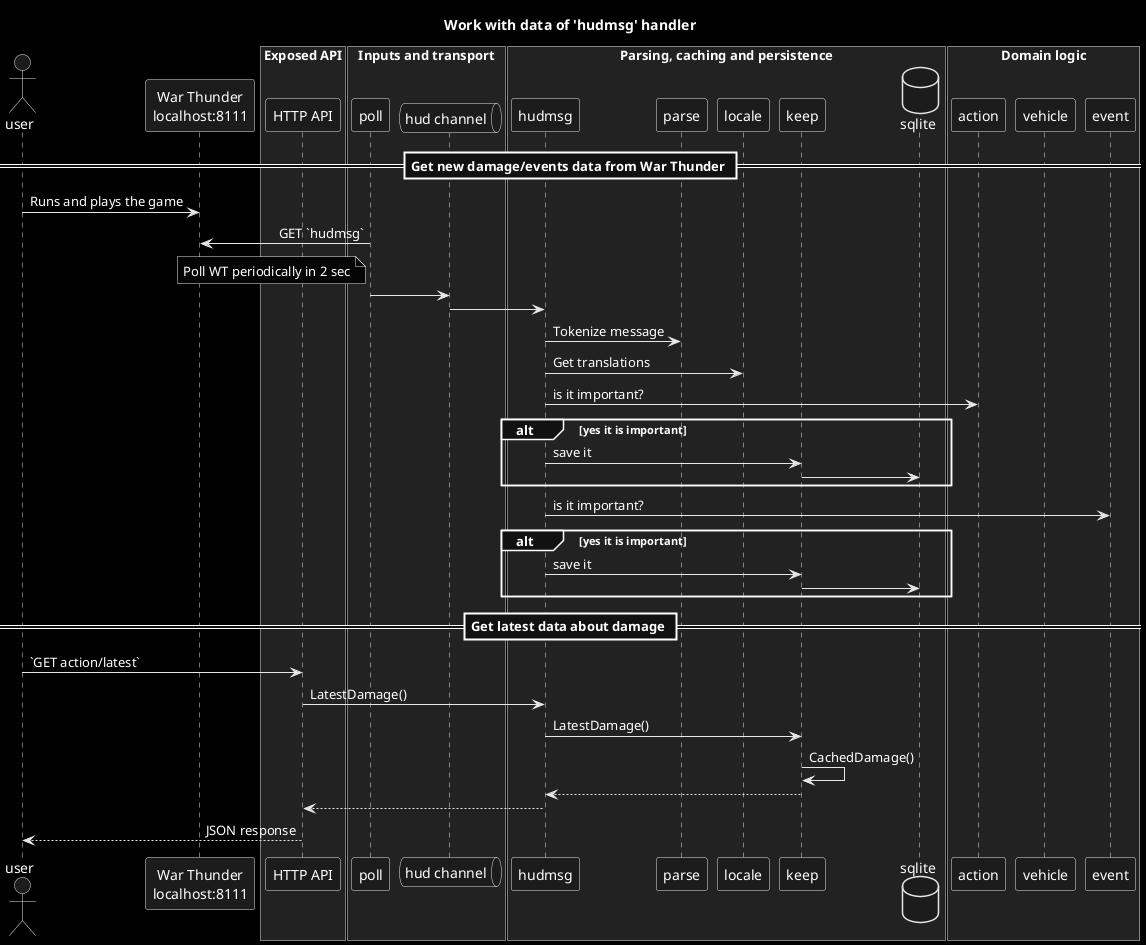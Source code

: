 @startuml
' This UML source uses PlantUML format.
' https://plantuml.com/sequence-diagram for syntax details.

' Optional styles
skinparam SequenceMessageAlign direction
skinparam shadowing false
skinparam monochrome reverse

title "Work with data of 'hudmsg' handler"

actor user
participant "War Thunder\nlocalhost:8111" as wt

box "Exposed API"
participant "HTTP API" as api
endbox

box "Inputs and transport"
participant poll
queue "hud channel" as hudc
endbox

box "Parsing, caching and persistence"
participant hudmsg
participant parse
participant locale
participant keep
database sqlite
endbox

box "Domain logic"
participant action
participant vehicle
participant event
endbox

== Get new damage/events data from War Thunder ==

user->wt: Runs and plays the game
poll->wt: GET `hudmsg`
note left of poll: Poll WT periodically in 2 sec
poll->hudc
hudc->hudmsg
hudmsg->parse: Tokenize message
hudmsg->locale: Get translations
hudmsg->action: is it important?
alt yes it is important
	hudmsg->keep: save it
	keep->sqlite
end
hudmsg->event: is it important?
alt yes it is important
	hudmsg->keep: save it
	keep->sqlite
end

== Get latest data about damage ==

user->api: `GET action/latest`
api->hudmsg: LatestDamage()
hudmsg->keep: LatestDamage()
keep->keep: CachedDamage()
hudmsg<--keep
api<--hudmsg
user<--api: JSON response

@enduml
